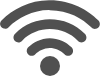<mxfile version="14.6.13" type="device"><diagram id="9tPnrx0v8xptg1YyKK6F" name="Seite-1"><mxGraphModel dx="211" dy="3695" grid="1" gridSize="10" guides="1" tooltips="1" connect="1" arrows="1" fold="1" page="1" pageScale="1" pageWidth="827" pageHeight="1169" math="0" shadow="0"><root><mxCell id="0"/><mxCell id="1" parent="0"/><mxCell id="FZQG6Rw1ycaX355Huvzo-6" value="" style="group" vertex="1" connectable="0" parent="1"><mxGeometry x="40" y="-3480" width="50" height="38" as="geometry"/></mxCell><mxCell id="FZQG6Rw1ycaX355Huvzo-1" value="" style="verticalLabelPosition=bottom;html=1;fillColor=#505050;strokeColor=none;verticalAlign=top;pointerEvents=1;align=center;shape=mxgraph.cisco_safe.iot_things_icons.icon32;shadow=0;dashed=0;" vertex="1" parent="FZQG6Rw1ycaX355Huvzo-6"><mxGeometry width="50" height="28.0" as="geometry"/></mxCell><mxCell id="FZQG6Rw1ycaX355Huvzo-5" value="" style="ellipse;whiteSpace=wrap;html=1;aspect=fixed;strokeColor=none;shadow=0;dashed=0;verticalAlign=top;fillColor=#505050;" vertex="1" parent="FZQG6Rw1ycaX355Huvzo-6"><mxGeometry x="20" y="28" width="10" height="10" as="geometry"/></mxCell></root></mxGraphModel></diagram></mxfile>